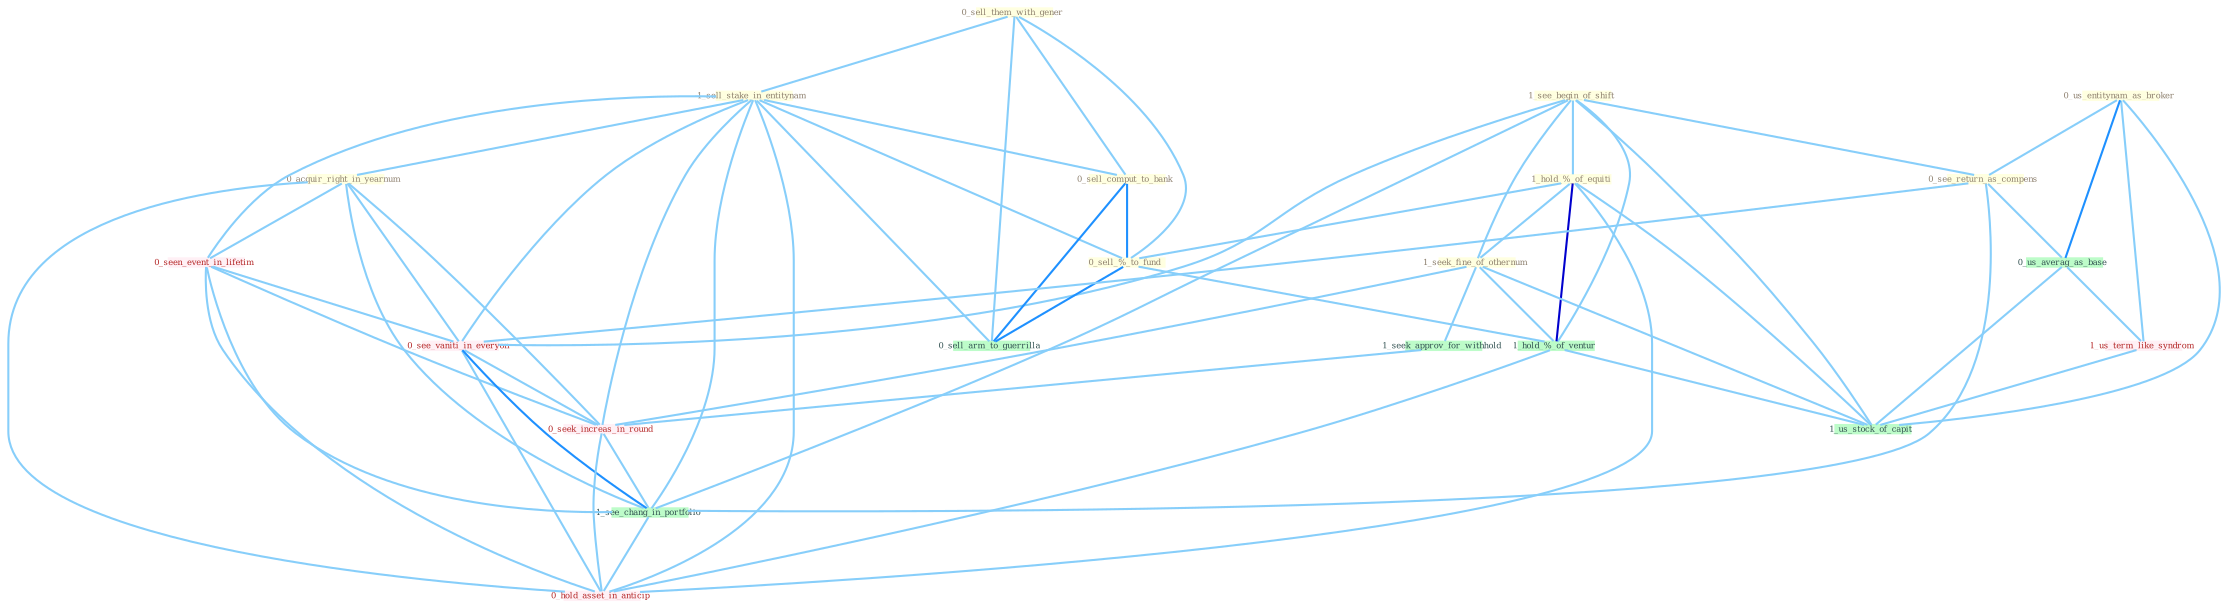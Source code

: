 Graph G{ 
    node
    [shape=polygon,style=filled,width=.5,height=.06,color="#BDFCC9",fixedsize=true,fontsize=4,
    fontcolor="#2f4f4f"];
    {node
    [color="#ffffe0", fontcolor="#8b7d6b"] "0_sell_them_with_gener " "0_us_entitynam_as_broker " "1_see_begin_of_shift " "1_hold_%_of_equiti " "1_seek_fine_of_othernum " "1_sell_stake_in_entitynam " "0_sell_comput_to_bank " "0_sell_%_to_fund " "0_acquir_right_in_yearnum " "0_see_return_as_compens "}
{node [color="#fff0f5", fontcolor="#b22222"] "0_seen_event_in_lifetim " "1_us_term_like_syndrom " "0_see_vaniti_in_everyon " "0_seek_increas_in_round " "0_hold_asset_in_anticip "}
edge [color="#B0E2FF"];

	"0_sell_them_with_gener " -- "1_sell_stake_in_entitynam " [w="1", color="#87cefa" ];
	"0_sell_them_with_gener " -- "0_sell_comput_to_bank " [w="1", color="#87cefa" ];
	"0_sell_them_with_gener " -- "0_sell_%_to_fund " [w="1", color="#87cefa" ];
	"0_sell_them_with_gener " -- "0_sell_arm_to_guerrilla " [w="1", color="#87cefa" ];
	"0_us_entitynam_as_broker " -- "0_see_return_as_compens " [w="1", color="#87cefa" ];
	"0_us_entitynam_as_broker " -- "0_us_averag_as_base " [w="2", color="#1e90ff" , len=0.8];
	"0_us_entitynam_as_broker " -- "1_us_term_like_syndrom " [w="1", color="#87cefa" ];
	"0_us_entitynam_as_broker " -- "1_us_stock_of_capit " [w="1", color="#87cefa" ];
	"1_see_begin_of_shift " -- "1_hold_%_of_equiti " [w="1", color="#87cefa" ];
	"1_see_begin_of_shift " -- "1_seek_fine_of_othernum " [w="1", color="#87cefa" ];
	"1_see_begin_of_shift " -- "0_see_return_as_compens " [w="1", color="#87cefa" ];
	"1_see_begin_of_shift " -- "1_hold_%_of_ventur " [w="1", color="#87cefa" ];
	"1_see_begin_of_shift " -- "0_see_vaniti_in_everyon " [w="1", color="#87cefa" ];
	"1_see_begin_of_shift " -- "1_us_stock_of_capit " [w="1", color="#87cefa" ];
	"1_see_begin_of_shift " -- "1_see_chang_in_portfolio " [w="1", color="#87cefa" ];
	"1_hold_%_of_equiti " -- "1_seek_fine_of_othernum " [w="1", color="#87cefa" ];
	"1_hold_%_of_equiti " -- "0_sell_%_to_fund " [w="1", color="#87cefa" ];
	"1_hold_%_of_equiti " -- "1_hold_%_of_ventur " [w="3", color="#0000cd" , len=0.6];
	"1_hold_%_of_equiti " -- "1_us_stock_of_capit " [w="1", color="#87cefa" ];
	"1_hold_%_of_equiti " -- "0_hold_asset_in_anticip " [w="1", color="#87cefa" ];
	"1_seek_fine_of_othernum " -- "1_seek_approv_for_withhold " [w="1", color="#87cefa" ];
	"1_seek_fine_of_othernum " -- "1_hold_%_of_ventur " [w="1", color="#87cefa" ];
	"1_seek_fine_of_othernum " -- "0_seek_increas_in_round " [w="1", color="#87cefa" ];
	"1_seek_fine_of_othernum " -- "1_us_stock_of_capit " [w="1", color="#87cefa" ];
	"1_sell_stake_in_entitynam " -- "0_sell_comput_to_bank " [w="1", color="#87cefa" ];
	"1_sell_stake_in_entitynam " -- "0_sell_%_to_fund " [w="1", color="#87cefa" ];
	"1_sell_stake_in_entitynam " -- "0_acquir_right_in_yearnum " [w="1", color="#87cefa" ];
	"1_sell_stake_in_entitynam " -- "0_seen_event_in_lifetim " [w="1", color="#87cefa" ];
	"1_sell_stake_in_entitynam " -- "0_see_vaniti_in_everyon " [w="1", color="#87cefa" ];
	"1_sell_stake_in_entitynam " -- "0_sell_arm_to_guerrilla " [w="1", color="#87cefa" ];
	"1_sell_stake_in_entitynam " -- "0_seek_increas_in_round " [w="1", color="#87cefa" ];
	"1_sell_stake_in_entitynam " -- "1_see_chang_in_portfolio " [w="1", color="#87cefa" ];
	"1_sell_stake_in_entitynam " -- "0_hold_asset_in_anticip " [w="1", color="#87cefa" ];
	"0_sell_comput_to_bank " -- "0_sell_%_to_fund " [w="2", color="#1e90ff" , len=0.8];
	"0_sell_comput_to_bank " -- "0_sell_arm_to_guerrilla " [w="2", color="#1e90ff" , len=0.8];
	"0_sell_%_to_fund " -- "1_hold_%_of_ventur " [w="1", color="#87cefa" ];
	"0_sell_%_to_fund " -- "0_sell_arm_to_guerrilla " [w="2", color="#1e90ff" , len=0.8];
	"0_acquir_right_in_yearnum " -- "0_seen_event_in_lifetim " [w="1", color="#87cefa" ];
	"0_acquir_right_in_yearnum " -- "0_see_vaniti_in_everyon " [w="1", color="#87cefa" ];
	"0_acquir_right_in_yearnum " -- "0_seek_increas_in_round " [w="1", color="#87cefa" ];
	"0_acquir_right_in_yearnum " -- "1_see_chang_in_portfolio " [w="1", color="#87cefa" ];
	"0_acquir_right_in_yearnum " -- "0_hold_asset_in_anticip " [w="1", color="#87cefa" ];
	"0_see_return_as_compens " -- "0_us_averag_as_base " [w="1", color="#87cefa" ];
	"0_see_return_as_compens " -- "0_see_vaniti_in_everyon " [w="1", color="#87cefa" ];
	"0_see_return_as_compens " -- "1_see_chang_in_portfolio " [w="1", color="#87cefa" ];
	"0_seen_event_in_lifetim " -- "0_see_vaniti_in_everyon " [w="1", color="#87cefa" ];
	"0_seen_event_in_lifetim " -- "0_seek_increas_in_round " [w="1", color="#87cefa" ];
	"0_seen_event_in_lifetim " -- "1_see_chang_in_portfolio " [w="1", color="#87cefa" ];
	"0_seen_event_in_lifetim " -- "0_hold_asset_in_anticip " [w="1", color="#87cefa" ];
	"0_us_averag_as_base " -- "1_us_term_like_syndrom " [w="1", color="#87cefa" ];
	"0_us_averag_as_base " -- "1_us_stock_of_capit " [w="1", color="#87cefa" ];
	"1_us_term_like_syndrom " -- "1_us_stock_of_capit " [w="1", color="#87cefa" ];
	"1_seek_approv_for_withhold " -- "0_seek_increas_in_round " [w="1", color="#87cefa" ];
	"1_hold_%_of_ventur " -- "1_us_stock_of_capit " [w="1", color="#87cefa" ];
	"1_hold_%_of_ventur " -- "0_hold_asset_in_anticip " [w="1", color="#87cefa" ];
	"0_see_vaniti_in_everyon " -- "0_seek_increas_in_round " [w="1", color="#87cefa" ];
	"0_see_vaniti_in_everyon " -- "1_see_chang_in_portfolio " [w="2", color="#1e90ff" , len=0.8];
	"0_see_vaniti_in_everyon " -- "0_hold_asset_in_anticip " [w="1", color="#87cefa" ];
	"0_seek_increas_in_round " -- "1_see_chang_in_portfolio " [w="1", color="#87cefa" ];
	"0_seek_increas_in_round " -- "0_hold_asset_in_anticip " [w="1", color="#87cefa" ];
	"1_see_chang_in_portfolio " -- "0_hold_asset_in_anticip " [w="1", color="#87cefa" ];
}